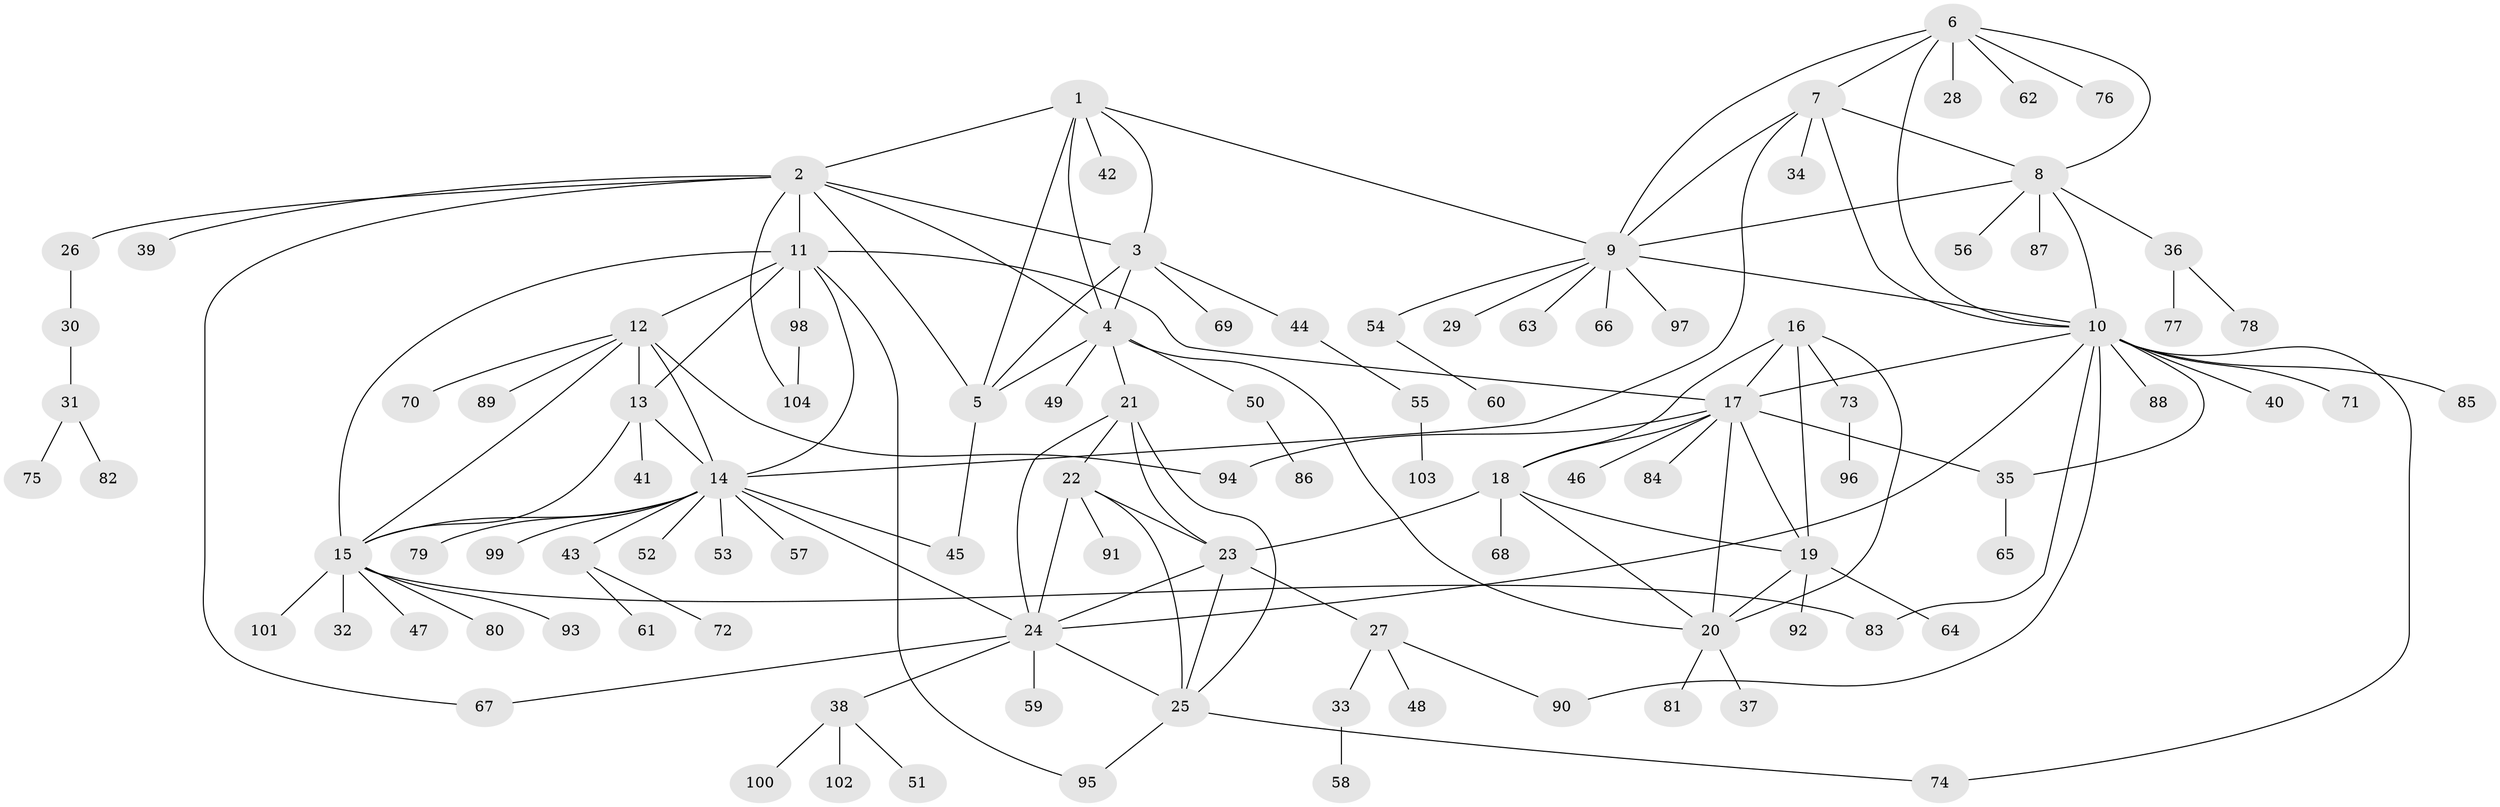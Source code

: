// coarse degree distribution, {10: 0.019230769230769232, 5: 0.038461538461538464, 7: 0.019230769230769232, 4: 0.057692307692307696, 6: 0.057692307692307696, 11: 0.038461538461538464, 12: 0.019230769230769232, 3: 0.038461538461538464, 2: 0.07692307692307693, 1: 0.6346153846153846}
// Generated by graph-tools (version 1.1) at 2025/19/03/04/25 18:19:55]
// undirected, 104 vertices, 148 edges
graph export_dot {
graph [start="1"]
  node [color=gray90,style=filled];
  1;
  2;
  3;
  4;
  5;
  6;
  7;
  8;
  9;
  10;
  11;
  12;
  13;
  14;
  15;
  16;
  17;
  18;
  19;
  20;
  21;
  22;
  23;
  24;
  25;
  26;
  27;
  28;
  29;
  30;
  31;
  32;
  33;
  34;
  35;
  36;
  37;
  38;
  39;
  40;
  41;
  42;
  43;
  44;
  45;
  46;
  47;
  48;
  49;
  50;
  51;
  52;
  53;
  54;
  55;
  56;
  57;
  58;
  59;
  60;
  61;
  62;
  63;
  64;
  65;
  66;
  67;
  68;
  69;
  70;
  71;
  72;
  73;
  74;
  75;
  76;
  77;
  78;
  79;
  80;
  81;
  82;
  83;
  84;
  85;
  86;
  87;
  88;
  89;
  90;
  91;
  92;
  93;
  94;
  95;
  96;
  97;
  98;
  99;
  100;
  101;
  102;
  103;
  104;
  1 -- 2;
  1 -- 3;
  1 -- 4;
  1 -- 5;
  1 -- 9;
  1 -- 42;
  2 -- 3;
  2 -- 4;
  2 -- 5;
  2 -- 11;
  2 -- 26;
  2 -- 39;
  2 -- 67;
  2 -- 104;
  3 -- 4;
  3 -- 5;
  3 -- 44;
  3 -- 69;
  4 -- 5;
  4 -- 20;
  4 -- 21;
  4 -- 49;
  4 -- 50;
  5 -- 45;
  6 -- 7;
  6 -- 8;
  6 -- 9;
  6 -- 10;
  6 -- 28;
  6 -- 62;
  6 -- 76;
  7 -- 8;
  7 -- 9;
  7 -- 10;
  7 -- 14;
  7 -- 34;
  8 -- 9;
  8 -- 10;
  8 -- 36;
  8 -- 56;
  8 -- 87;
  9 -- 10;
  9 -- 29;
  9 -- 54;
  9 -- 63;
  9 -- 66;
  9 -- 97;
  10 -- 17;
  10 -- 24;
  10 -- 35;
  10 -- 40;
  10 -- 71;
  10 -- 74;
  10 -- 83;
  10 -- 85;
  10 -- 88;
  10 -- 90;
  11 -- 12;
  11 -- 13;
  11 -- 14;
  11 -- 15;
  11 -- 17;
  11 -- 95;
  11 -- 98;
  12 -- 13;
  12 -- 14;
  12 -- 15;
  12 -- 70;
  12 -- 89;
  12 -- 94;
  13 -- 14;
  13 -- 15;
  13 -- 41;
  14 -- 15;
  14 -- 24;
  14 -- 43;
  14 -- 45;
  14 -- 52;
  14 -- 53;
  14 -- 57;
  14 -- 79;
  14 -- 99;
  15 -- 32;
  15 -- 47;
  15 -- 80;
  15 -- 83;
  15 -- 93;
  15 -- 101;
  16 -- 17;
  16 -- 18;
  16 -- 19;
  16 -- 20;
  16 -- 73;
  17 -- 18;
  17 -- 19;
  17 -- 20;
  17 -- 35;
  17 -- 46;
  17 -- 84;
  17 -- 94;
  18 -- 19;
  18 -- 20;
  18 -- 23;
  18 -- 68;
  19 -- 20;
  19 -- 64;
  19 -- 92;
  20 -- 37;
  20 -- 81;
  21 -- 22;
  21 -- 23;
  21 -- 24;
  21 -- 25;
  22 -- 23;
  22 -- 24;
  22 -- 25;
  22 -- 91;
  23 -- 24;
  23 -- 25;
  23 -- 27;
  24 -- 25;
  24 -- 38;
  24 -- 59;
  24 -- 67;
  25 -- 74;
  25 -- 95;
  26 -- 30;
  27 -- 33;
  27 -- 48;
  27 -- 90;
  30 -- 31;
  31 -- 75;
  31 -- 82;
  33 -- 58;
  35 -- 65;
  36 -- 77;
  36 -- 78;
  38 -- 51;
  38 -- 100;
  38 -- 102;
  43 -- 61;
  43 -- 72;
  44 -- 55;
  50 -- 86;
  54 -- 60;
  55 -- 103;
  73 -- 96;
  98 -- 104;
}

